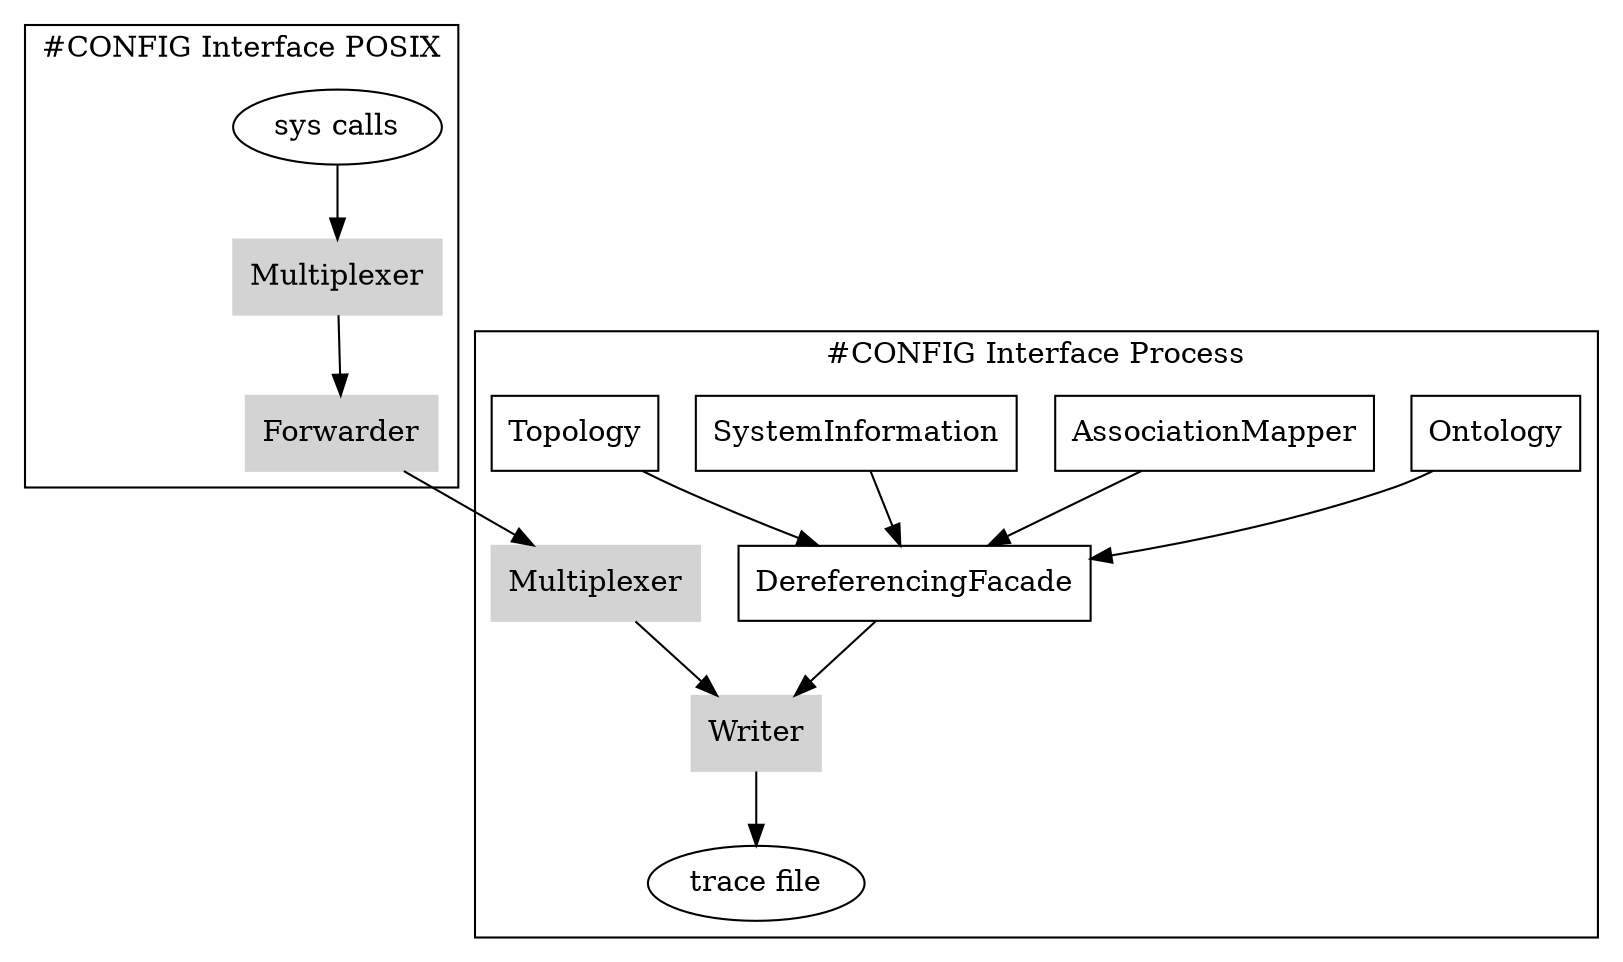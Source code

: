 strict digraph G {
	compound=true;
	node [shape=box];
	subgraph cluster_1{
		label="#CONFIG Interface POSIX";
		color=black;
		posix_syscalls[label="sys calls" shape=ellipse];
		posix_multiplexer[label="Multiplexer" style=filled color=lightgrey];
		posix_forwarder[label="Forwarder" style=filled color=lightgrey];
		posix_syscalls -> posix_multiplexer -> posix_forwarder;
	}

	subgraph cluster_2 {
		label="#CONFIG Interface Process";
		color=black;
		process_multiplexer[label="Multiplexer" style=filled color=lightgrey];
		process_ontology[label="Ontology"];
		process_association_mapper[label="AssociationMapper"];
		process_system_information[label="SystemInformation"];
		process_topology[label="Topology"];
		process_facade[label="DereferencingFacade"];
		process_writer[label="Writer" style=filled color=lightgrey];
		process_activities[label="trace file" shape=ellipse];

		process_ontology -> process_facade;
		process_association_mapper -> process_facade;
		process_system_information -> process_facade;
		process_topology -> process_facade;
		process_facade -> process_writer;
		process_multiplexer -> process_writer -> process_activities;
	}

	posix_forwarder -> process_multiplexer;
}

